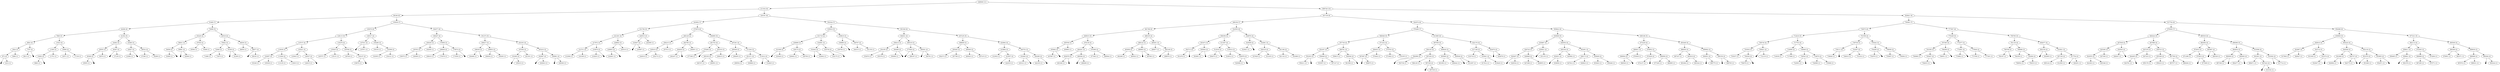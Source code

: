digraph G {
446949[label="446949 (11)"]
446949 -> 211032;
211032[label="211032 (9)"]
211032 -> 89168;
89168[label="89168 (8)"]
89168 -> 51665;
51665[label="51665 (7)"]
51665 -> 24296;
24296[label="24296 (6)"]
24296 -> 7869;
7869[label="7869 (5)"]
7869 -> 6802;
6802[label="6802 (4)"]
6802 -> 3924;
3924[label="3924 (3)"]
3924 -> 873;
873[label="873 (2)"]
NULL0 [shape=circle, fixedsize=true, width=0.15, fillcolor="black", style=filled, label=""];
873 -> NULL0;
873 -> 2212;
2212[label="2212 (1)"]
3924 -> 5686;
5686[label="5686 (1)"]
6802 -> 7707;
7707[label="7707 (2)"]
7707 -> 6813;
6813[label="6813 (1)"]
NULL1 [shape=circle, fixedsize=true, width=0.15, fillcolor="black", style=filled, label=""];
7707 -> NULL1;
7869 -> 13523;
13523[label="13523 (4)"]
13523 -> 11565;
11565[label="11565 (3)"]
11565 -> 10492;
10492[label="10492 (2)"]
10492 -> 8660;
8660[label="8660 (1)"]
NULL2 [shape=circle, fixedsize=true, width=0.15, fillcolor="black", style=filled, label=""];
10492 -> NULL2;
11565 -> 11751;
11751[label="11751 (1)"]
13523 -> 16990;
16990[label="16990 (2)"]
16990 -> 16571;
16571[label="16571 (1)"]
16990 -> 17136;
17136[label="17136 (1)"]
24296 -> 41452;
41452[label="41452 (5)"]
41452 -> 34462;
34462[label="34462 (4)"]
34462 -> 29555;
29555[label="29555 (3)"]
29555 -> 28368;
28368[label="28368 (2)"]
28368 -> 25955;
25955[label="25955 (1)"]
NULL3 [shape=circle, fixedsize=true, width=0.15, fillcolor="black", style=filled, label=""];
28368 -> NULL3;
29555 -> 30074;
30074[label="30074 (1)"]
34462 -> 36367;
36367[label="36367 (2)"]
NULL4 [shape=circle, fixedsize=true, width=0.15, fillcolor="black", style=filled, label=""];
36367 -> NULL4;
36367 -> 37129;
37129[label="37129 (1)"]
41452 -> 43460;
43460[label="43460 (3)"]
43460 -> 42827;
42827[label="42827 (2)"]
42827 -> 41884;
41884[label="41884 (1)"]
NULL5 [shape=circle, fixedsize=true, width=0.15, fillcolor="black", style=filled, label=""];
42827 -> NULL5;
43460 -> 48532;
48532[label="48532 (2)"]
48532 -> 47380;
47380[label="47380 (1)"]
48532 -> 50289;
50289[label="50289 (1)"]
51665 -> 70698;
70698[label="70698 (5)"]
70698 -> 63229;
63229[label="63229 (4)"]
63229 -> 58631;
58631[label="58631 (3)"]
58631 -> 54656;
54656[label="54656 (2)"]
54656 -> 53890;
53890[label="53890 (1)"]
NULL6 [shape=circle, fixedsize=true, width=0.15, fillcolor="black", style=filled, label=""];
54656 -> NULL6;
58631 -> 59961;
59961[label="59961 (2)"]
NULL7 [shape=circle, fixedsize=true, width=0.15, fillcolor="black", style=filled, label=""];
59961 -> NULL7;
59961 -> 62946;
62946[label="62946 (1)"]
63229 -> 67054;
67054[label="67054 (2)"]
67054 -> 65564;
65564[label="65564 (1)"]
67054 -> 70468;
70468[label="70468 (1)"]
70698 -> 82518;
82518[label="82518 (4)"]
82518 -> 75642;
75642[label="75642 (3)"]
75642 -> 72846;
72846[label="72846 (2)"]
72846 -> 71686;
71686[label="71686 (1)"]
72846 -> 73675;
73675[label="73675 (1)"]
75642 -> 76166;
76166[label="76166 (2)"]
NULL8 [shape=circle, fixedsize=true, width=0.15, fillcolor="black", style=filled, label=""];
76166 -> NULL8;
76166 -> 81409;
81409[label="81409 (1)"]
82518 -> 84930;
84930[label="84930 (3)"]
84930 -> 84654;
84654[label="84654 (1)"]
84930 -> 86977;
86977[label="86977 (2)"]
NULL9 [shape=circle, fixedsize=true, width=0.15, fillcolor="black", style=filled, label=""];
86977 -> NULL9;
86977 -> 88183;
88183[label="88183 (1)"]
89168 -> 155030;
155030[label="155030 (7)"]
155030 -> 145076;
145076[label="145076 (6)"]
145076 -> 128115;
128115[label="128115 (5)"]
128115 -> 118737;
118737[label="118737 (4)"]
118737 -> 110638;
110638[label="110638 (3)"]
110638 -> 102857;
102857[label="102857 (2)"]
102857 -> 93328;
93328[label="93328 (1)"]
102857 -> 105038;
105038[label="105038 (1)"]
110638 -> 113294;
113294[label="113294 (2)"]
113294 -> 113135;
113135[label="113135 (1)"]
113294 -> 116915;
116915[label="116915 (1)"]
118737 -> 125221;
125221[label="125221 (3)"]
125221 -> 123643;
123643[label="123643 (1)"]
125221 -> 126537;
126537[label="126537 (2)"]
126537 -> 126015;
126015[label="126015 (1)"]
NULL10 [shape=circle, fixedsize=true, width=0.15, fillcolor="black", style=filled, label=""];
126537 -> NULL10;
128115 -> 135276;
135276[label="135276 (4)"]
135276 -> 135025;
135025[label="135025 (2)"]
135025 -> 128757;
128757[label="128757 (1)"]
135025 -> 135131;
135131[label="135131 (1)"]
135276 -> 136766;
136766[label="136766 (3)"]
136766 -> 136740;
136740[label="136740 (1)"]
136766 -> 144147;
144147[label="144147 (2)"]
144147 -> 139076;
139076[label="139076 (1)"]
NULL11 [shape=circle, fixedsize=true, width=0.15, fillcolor="black", style=filled, label=""];
144147 -> NULL11;
145076 -> 149317;
149317[label="149317 (4)"]
149317 -> 147531;
147531[label="147531 (2)"]
NULL12 [shape=circle, fixedsize=true, width=0.15, fillcolor="black", style=filled, label=""];
147531 -> NULL12;
147531 -> 147971;
147971[label="147971 (1)"]
149317 -> 150280;
150280[label="150280 (3)"]
150280 -> 150103;
150103[label="150103 (1)"]
150280 -> 152598;
152598[label="152598 (2)"]
152598 -> 152505;
152505[label="152505 (1)"]
152598 -> 154121;
154121[label="154121 (1)"]
155030 -> 182077;
182077[label="182077 (6)"]
182077 -> 166247;
166247[label="166247 (4)"]
166247 -> 160430;
160430[label="160430 (3)"]
160430 -> 159783;
159783[label="159783 (2)"]
159783 -> 156570;
156570[label="156570 (1)"]
159783 -> 160090;
160090[label="160090 (1)"]
160430 -> 162045;
162045[label="162045 (1)"]
166247 -> 170958;
170958[label="170958 (3)"]
170958 -> 168648;
168648[label="168648 (2)"]
168648 -> 168410;
168410[label="168410 (1)"]
168648 -> 170478;
170478[label="170478 (1)"]
170958 -> 179074;
179074[label="179074 (2)"]
179074 -> 173556;
173556[label="173556 (1)"]
NULL13 [shape=circle, fixedsize=true, width=0.15, fillcolor="black", style=filled, label=""];
179074 -> NULL13;
182077 -> 191273;
191273[label="191273 (5)"]
191273 -> 188417;
188417[label="188417 (3)"]
188417 -> 186036;
186036[label="186036 (2)"]
186036 -> 184466;
184466[label="184466 (1)"]
NULL14 [shape=circle, fixedsize=true, width=0.15, fillcolor="black", style=filled, label=""];
186036 -> NULL14;
188417 -> 189653;
189653[label="189653 (2)"]
189653 -> 189454;
189454[label="189454 (1)"]
189653 -> 190283;
190283[label="190283 (1)"]
191273 -> 202353;
202353[label="202353 (4)"]
202353 -> 197050;
197050[label="197050 (3)"]
197050 -> 191800;
191800[label="191800 (2)"]
NULL15 [shape=circle, fixedsize=true, width=0.15, fillcolor="black", style=filled, label=""];
191800 -> NULL15;
191800 -> 195410;
195410[label="195410 (1)"]
197050 -> 201301;
201301[label="201301 (1)"]
202353 -> 203233;
203233[label="203233 (3)"]
203233 -> 202907;
202907[label="202907 (2)"]
NULL16 [shape=circle, fixedsize=true, width=0.15, fillcolor="black", style=filled, label=""];
202907 -> NULL16;
202907 -> 202943;
202943[label="202943 (1)"]
203233 -> 206961;
206961[label="206961 (2)"]
NULL17 [shape=circle, fixedsize=true, width=0.15, fillcolor="black", style=filled, label=""];
206961 -> NULL17;
206961 -> 208300;
208300[label="208300 (1)"]
211032 -> 320161;
320161[label="320161 (8)"]
320161 -> 243952;
243952[label="243952 (7)"]
243952 -> 231790;
231790[label="231790 (5)"]
231790 -> 221291;
221291[label="221291 (4)"]
221291 -> 217972;
217972[label="217972 (3)"]
217972 -> 212731;
212731[label="212731 (2)"]
212731 -> 212084;
212084[label="212084 (1)"]
212731 -> 216189;
216189[label="216189 (1)"]
217972 -> 219076;
219076[label="219076 (2)"]
219076 -> 218203;
218203[label="218203 (1)"]
NULL18 [shape=circle, fixedsize=true, width=0.15, fillcolor="black", style=filled, label=""];
219076 -> NULL18;
221291 -> 228802;
228802[label="228802 (3)"]
228802 -> 228603;
228603[label="228603 (2)"]
228603 -> 224401;
224401[label="224401 (1)"]
NULL19 [shape=circle, fixedsize=true, width=0.15, fillcolor="black", style=filled, label=""];
228603 -> NULL19;
228802 -> 229310;
229310[label="229310 (1)"]
231790 -> 240515;
240515[label="240515 (3)"]
240515 -> 232647;
232647[label="232647 (2)"]
NULL20 [shape=circle, fixedsize=true, width=0.15, fillcolor="black", style=filled, label=""];
232647 -> NULL20;
232647 -> 239587;
239587[label="239587 (1)"]
240515 -> 242585;
242585[label="242585 (1)"]
243952 -> 275676;
275676[label="275676 (6)"]
275676 -> 260129;
260129[label="260129 (4)"]
260129 -> 256215;
256215[label="256215 (3)"]
256215 -> 245619;
245619[label="245619 (2)"]
245619 -> 244016;
244016[label="244016 (1)"]
245619 -> 254172;
254172[label="254172 (1)"]
256215 -> 257513;
257513[label="257513 (1)"]
260129 -> 262785;
262785[label="262785 (3)"]
262785 -> 262620;
262620[label="262620 (2)"]
262620 -> 262247;
262247[label="262247 (1)"]
NULL21 [shape=circle, fixedsize=true, width=0.15, fillcolor="black", style=filled, label=""];
262620 -> NULL21;
262785 -> 264651;
264651[label="264651 (1)"]
275676 -> 294965;
294965[label="294965 (5)"]
294965 -> 281703;
281703[label="281703 (4)"]
281703 -> 279282;
279282[label="279282 (2)"]
279282 -> 277368;
277368[label="277368 (1)"]
NULL22 [shape=circle, fixedsize=true, width=0.15, fillcolor="black", style=filled, label=""];
279282 -> NULL22;
281703 -> 291616;
291616[label="291616 (3)"]
291616 -> 285330;
285330[label="285330 (2)"]
285330 -> 282747;
282747[label="282747 (1)"]
285330 -> 290951;
290951[label="290951 (1)"]
291616 -> 294015;
294015[label="294015 (1)"]
294965 -> 297291;
297291[label="297291 (4)"]
297291 -> 295049;
295049[label="295049 (2)"]
NULL23 [shape=circle, fixedsize=true, width=0.15, fillcolor="black", style=filled, label=""];
295049 -> NULL23;
295049 -> 296495;
296495[label="296495 (1)"]
297291 -> 311244;
311244[label="311244 (3)"]
311244 -> 301271;
301271[label="301271 (2)"]
301271 -> 299554;
299554[label="299554 (1)"]
301271 -> 309686;
309686[label="309686 (1)"]
311244 -> 313412;
313412[label="313412 (2)"]
NULL24 [shape=circle, fixedsize=true, width=0.15, fillcolor="black", style=filled, label=""];
313412 -> NULL24;
313412 -> 314625;
314625[label="314625 (1)"]
320161 -> 352324;
352324[label="352324 (7)"]
352324 -> 335816;
335816[label="335816 (5)"]
335816 -> 331719;
331719[label="331719 (4)"]
331719 -> 326899;
326899[label="326899 (3)"]
326899 -> 321008;
321008[label="321008 (2)"]
NULL25 [shape=circle, fixedsize=true, width=0.15, fillcolor="black", style=filled, label=""];
321008 -> NULL25;
321008 -> 325420;
325420[label="325420 (1)"]
326899 -> 329174;
329174[label="329174 (2)"]
329174 -> 328402;
328402[label="328402 (1)"]
329174 -> 329706;
329706[label="329706 (1)"]
331719 -> 334091;
334091[label="334091 (3)"]
334091 -> 332442;
332442[label="332442 (2)"]
NULL26 [shape=circle, fixedsize=true, width=0.15, fillcolor="black", style=filled, label=""];
332442 -> NULL26;
332442 -> 332642;
332642[label="332642 (1)"]
334091 -> 334730;
334730[label="334730 (2)"]
334730 -> 334175;
334175[label="334175 (1)"]
NULL27 [shape=circle, fixedsize=true, width=0.15, fillcolor="black", style=filled, label=""];
334730 -> NULL27;
335816 -> 339819;
339819[label="339819 (3)"]
339819 -> 338990;
338990[label="338990 (2)"]
338990 -> 336704;
336704[label="336704 (1)"]
NULL28 [shape=circle, fixedsize=true, width=0.15, fillcolor="black", style=filled, label=""];
338990 -> NULL28;
339819 -> 348707;
348707[label="348707 (2)"]
348707 -> 344315;
344315[label="344315 (1)"]
348707 -> 351150;
351150[label="351150 (1)"]
352324 -> 391549;
391549[label="391549 (6)"]
391549 -> 364631;
364631[label="364631 (4)"]
364631 -> 358414;
358414[label="358414 (3)"]
358414 -> 354185;
354185[label="354185 (2)"]
354185 -> 353674;
353674[label="353674 (1)"]
354185 -> 355378;
355378[label="355378 (1)"]
358414 -> 364480;
364480[label="364480 (2)"]
364480 -> 359089;
359089[label="359089 (1)"]
NULL29 [shape=circle, fixedsize=true, width=0.15, fillcolor="black", style=filled, label=""];
364480 -> NULL29;
364631 -> 389319;
389319[label="389319 (3)"]
389319 -> 377640;
377640[label="377640 (2)"]
NULL30 [shape=circle, fixedsize=true, width=0.15, fillcolor="black", style=filled, label=""];
377640 -> NULL30;
377640 -> 389197;
389197[label="389197 (1)"]
389319 -> 389361;
389361[label="389361 (2)"]
NULL31 [shape=circle, fixedsize=true, width=0.15, fillcolor="black", style=filled, label=""];
389361 -> NULL31;
389361 -> 390761;
390761[label="390761 (1)"]
391549 -> 407235;
407235[label="407235 (5)"]
407235 -> 398609;
398609[label="398609 (3)"]
398609 -> 395262;
395262[label="395262 (2)"]
395262 -> 392273;
392273[label="392273 (1)"]
395262 -> 397788;
397788[label="397788 (1)"]
398609 -> 406040;
406040[label="406040 (2)"]
406040 -> 400023;
400023[label="400023 (1)"]
406040 -> 407215;
407215[label="407215 (1)"]
407235 -> 424964;
424964[label="424964 (4)"]
424964 -> 415864;
415864[label="415864 (3)"]
415864 -> 412932;
412932[label="412932 (1)"]
415864 -> 419557;
419557[label="419557 (2)"]
NULL32 [shape=circle, fixedsize=true, width=0.15, fillcolor="black", style=filled, label=""];
419557 -> NULL32;
419557 -> 422019;
422019[label="422019 (1)"]
424964 -> 440753;
440753[label="440753 (3)"]
440753 -> 432483;
432483[label="432483 (2)"]
432483 -> 430121;
430121[label="430121 (1)"]
NULL33 [shape=circle, fixedsize=true, width=0.15, fillcolor="black", style=filled, label=""];
432483 -> NULL33;
440753 -> 444280;
444280[label="444280 (2)"]
444280 -> 442193;
442193[label="442193 (1)"]
NULL34 [shape=circle, fixedsize=true, width=0.15, fillcolor="black", style=filled, label=""];
444280 -> NULL34;
446949 -> 699728;
699728[label="699728 (10)"]
699728 -> 547136;
547136[label="547136 (9)"]
547136 -> 499156;
499156[label="499156 (7)"]
499156 -> 481788;
481788[label="481788 (6)"]
481788 -> 460915;
460915[label="460915 (5)"]
460915 -> 459769;
459769[label="459769 (3)"]
459769 -> 455662;
455662[label="455662 (2)"]
455662 -> 447667;
447667[label="447667 (1)"]
NULL35 [shape=circle, fixedsize=true, width=0.15, fillcolor="black", style=filled, label=""];
455662 -> NULL35;
459769 -> 459983;
459983[label="459983 (1)"]
460915 -> 476138;
476138[label="476138 (4)"]
476138 -> 464241;
464241[label="464241 (3)"]
464241 -> 463678;
463678[label="463678 (2)"]
463678 -> 463348;
463348[label="463348 (1)"]
NULL36 [shape=circle, fixedsize=true, width=0.15, fillcolor="black", style=filled, label=""];
463678 -> NULL36;
464241 -> 468384;
468384[label="468384 (2)"]
NULL37 [shape=circle, fixedsize=true, width=0.15, fillcolor="black", style=filled, label=""];
468384 -> NULL37;
468384 -> 468490;
468490[label="468490 (1)"]
476138 -> 478389;
478389[label="478389 (2)"]
478389 -> 477492;
477492[label="477492 (1)"]
478389 -> 480944;
480944[label="480944 (1)"]
481788 -> 488105;
488105[label="488105 (4)"]
488105 -> 486122;
486122[label="486122 (3)"]
486122 -> 483856;
483856[label="483856 (2)"]
483856 -> 482266;
482266[label="482266 (1)"]
483856 -> 485022;
485022[label="485022 (1)"]
486122 -> 486983;
486983[label="486983 (2)"]
NULL38 [shape=circle, fixedsize=true, width=0.15, fillcolor="black", style=filled, label=""];
486983 -> NULL38;
486983 -> 487063;
487063[label="487063 (1)"]
488105 -> 490451;
490451[label="490451 (3)"]
490451 -> 489677;
489677[label="489677 (1)"]
490451 -> 492148;
492148[label="492148 (2)"]
NULL39 [shape=circle, fixedsize=true, width=0.15, fillcolor="black", style=filled, label=""];
492148 -> NULL39;
492148 -> 498976;
498976[label="498976 (1)"]
499156 -> 522550;
522550[label="522550 (6)"]
522550 -> 506359;
506359[label="506359 (5)"]
506359 -> 503473;
503473[label="503473 (3)"]
503473 -> 502713;
502713[label="502713 (2)"]
502713 -> 501476;
501476[label="501476 (1)"]
NULL40 [shape=circle, fixedsize=true, width=0.15, fillcolor="black", style=filled, label=""];
502713 -> NULL40;
503473 -> 505944;
505944[label="505944 (2)"]
505944 -> 503691;
503691[label="503691 (1)"]
NULL41 [shape=circle, fixedsize=true, width=0.15, fillcolor="black", style=filled, label=""];
505944 -> NULL41;
506359 -> 513307;
513307[label="513307 (4)"]
513307 -> 512534;
512534[label="512534 (2)"]
512534 -> 506475;
506475[label="506475 (1)"]
NULL42 [shape=circle, fixedsize=true, width=0.15, fillcolor="black", style=filled, label=""];
512534 -> NULL42;
513307 -> 519014;
519014[label="519014 (3)"]
519014 -> 516912;
516912[label="516912 (1)"]
519014 -> 520978;
520978[label="520978 (2)"]
520978 -> 520088;
520088[label="520088 (1)"]
NULL43 [shape=circle, fixedsize=true, width=0.15, fillcolor="black", style=filled, label=""];
520978 -> NULL43;
522550 -> 526976;
526976[label="526976 (4)"]
526976 -> 525009;
525009[label="525009 (2)"]
525009 -> 523821;
523821[label="523821 (1)"]
NULL44 [shape=circle, fixedsize=true, width=0.15, fillcolor="black", style=filled, label=""];
525009 -> NULL44;
526976 -> 532061;
532061[label="532061 (3)"]
532061 -> 529125;
529125[label="529125 (2)"]
529125 -> 527629;
527629[label="527629 (1)"]
529125 -> 531435;
531435[label="531435 (1)"]
532061 -> 541166;
541166[label="541166 (2)"]
541166 -> 541132;
541132[label="541132 (1)"]
541166 -> 543488;
543488[label="543488 (1)"]
547136 -> 624574;
624574[label="624574 (8)"]
624574 -> 576280;
576280[label="576280 (7)"]
576280 -> 566048;
566048[label="566048 (5)"]
566048 -> 557736;
557736[label="557736 (4)"]
557736 -> 552307;
552307[label="552307 (3)"]
552307 -> 552303;
552303[label="552303 (2)"]
552303 -> 550211;
550211[label="550211 (1)"]
NULL45 [shape=circle, fixedsize=true, width=0.15, fillcolor="black", style=filled, label=""];
552303 -> NULL45;
552307 -> 556649;
556649[label="556649 (2)"]
556649 -> 553557;
553557[label="553557 (1)"]
556649 -> 557127;
557127[label="557127 (1)"]
557736 -> 560791;
560791[label="560791 (3)"]
560791 -> 559615;
559615[label="559615 (1)"]
560791 -> 564546;
564546[label="564546 (2)"]
564546 -> 561508;
561508[label="561508 (1)"]
NULL46 [shape=circle, fixedsize=true, width=0.15, fillcolor="black", style=filled, label=""];
564546 -> NULL46;
566048 -> 571432;
571432[label="571432 (4)"]
571432 -> 569453;
569453[label="569453 (3)"]
569453 -> 567087;
567087[label="567087 (2)"]
NULL47 [shape=circle, fixedsize=true, width=0.15, fillcolor="black", style=filled, label=""];
567087 -> NULL47;
567087 -> 568875;
568875[label="568875 (1)"]
569453 -> 570442;
570442[label="570442 (1)"]
571432 -> 575763;
575763[label="575763 (2)"]
575763 -> 571662;
571662[label="571662 (1)"]
575763 -> 576105;
576105[label="576105 (1)"]
576280 -> 613085;
613085[label="613085 (6)"]
613085 -> 587559;
587559[label="587559 (5)"]
587559 -> 584145;
584145[label="584145 (4)"]
584145 -> 582996;
582996[label="582996 (2)"]
NULL48 [shape=circle, fixedsize=true, width=0.15, fillcolor="black", style=filled, label=""];
582996 -> NULL48;
582996 -> 583738;
583738[label="583738 (1)"]
584145 -> 587236;
587236[label="587236 (3)"]
587236 -> 586129;
586129[label="586129 (1)"]
587236 -> 587338;
587338[label="587338 (2)"]
NULL49 [shape=circle, fixedsize=true, width=0.15, fillcolor="black", style=filled, label=""];
587338 -> NULL49;
587338 -> 587538;
587538[label="587538 (1)"]
587559 -> 606626;
606626[label="606626 (3)"]
606626 -> 605990;
605990[label="605990 (2)"]
605990 -> 601093;
601093[label="601093 (1)"]
605990 -> 606442;
606442[label="606442 (1)"]
606626 -> 609548;
609548[label="609548 (2)"]
NULL50 [shape=circle, fixedsize=true, width=0.15, fillcolor="black", style=filled, label=""];
609548 -> NULL50;
609548 -> 612367;
612367[label="612367 (1)"]
613085 -> 622176;
622176[label="622176 (4)"]
622176 -> 617148;
617148[label="617148 (3)"]
617148 -> 616718;
616718[label="616718 (1)"]
617148 -> 618041;
618041[label="618041 (2)"]
618041 -> 617612;
617612[label="617612 (1)"]
618041 -> 619420;
619420[label="619420 (1)"]
622176 -> 624070;
624070[label="624070 (2)"]
NULL51 [shape=circle, fixedsize=true, width=0.15, fillcolor="black", style=filled, label=""];
624070 -> NULL51;
624070 -> 624078;
624078[label="624078 (1)"]
624574 -> 659822;
659822[label="659822 (6)"]
659822 -> 636949;
636949[label="636949 (5)"]
636949 -> 630867;
630867[label="630867 (4)"]
630867 -> 626724;
626724[label="626724 (3)"]
626724 -> 626267;
626267[label="626267 (2)"]
NULL52 [shape=circle, fixedsize=true, width=0.15, fillcolor="black", style=filled, label=""];
626267 -> NULL52;
626267 -> 626534;
626534[label="626534 (1)"]
626724 -> 628668;
628668[label="628668 (2)"]
628668 -> 627298;
627298[label="627298 (1)"]
628668 -> 629855;
629855[label="629855 (1)"]
630867 -> 630921;
630921[label="630921 (2)"]
NULL53 [shape=circle, fixedsize=true, width=0.15, fillcolor="black", style=filled, label=""];
630921 -> NULL53;
630921 -> 631153;
631153[label="631153 (1)"]
636949 -> 646554;
646554[label="646554 (4)"]
646554 -> 645164;
645164[label="645164 (3)"]
645164 -> 639251;
639251[label="639251 (2)"]
NULL54 [shape=circle, fixedsize=true, width=0.15, fillcolor="black", style=filled, label=""];
639251 -> NULL54;
639251 -> 639658;
639658[label="639658 (1)"]
645164 -> 645962;
645962[label="645962 (1)"]
646554 -> 652491;
652491[label="652491 (3)"]
652491 -> 648173;
648173[label="648173 (2)"]
648173 -> 647812;
647812[label="647812 (1)"]
648173 -> 649623;
649623[label="649623 (1)"]
652491 -> 659409;
659409[label="659409 (2)"]
659409 -> 653643;
653643[label="653643 (1)"]
659409 -> 659446;
659446[label="659446 (1)"]
659822 -> 685186;
685186[label="685186 (5)"]
685186 -> 673229;
673229[label="673229 (4)"]
673229 -> 669831;
669831[label="669831 (3)"]
669831 -> 666904;
666904[label="666904 (2)"]
666904 -> 666540;
666540[label="666540 (1)"]
NULL55 [shape=circle, fixedsize=true, width=0.15, fillcolor="black", style=filled, label=""];
666904 -> NULL55;
669831 -> 670638;
670638[label="670638 (1)"]
673229 -> 676952;
676952[label="676952 (3)"]
676952 -> 674529;
674529[label="674529 (2)"]
674529 -> 674127;
674127[label="674127 (1)"]
NULL56 [shape=circle, fixedsize=true, width=0.15, fillcolor="black", style=filled, label=""];
674529 -> NULL56;
676952 -> 680856;
680856[label="680856 (2)"]
680856 -> 677200;
677200[label="677200 (1)"]
680856 -> 680895;
680895[label="680895 (1)"]
685186 -> 693448;
693448[label="693448 (4)"]
693448 -> 688450;
688450[label="688450 (3)"]
688450 -> 687327;
687327[label="687327 (1)"]
688450 -> 693019;
693019[label="693019 (2)"]
693019 -> 691664;
691664[label="691664 (1)"]
693019 -> 693324;
693324[label="693324 (1)"]
693448 -> 699082;
699082[label="699082 (3)"]
699082 -> 694501;
694501[label="694501 (2)"]
NULL57 [shape=circle, fixedsize=true, width=0.15, fillcolor="black", style=filled, label=""];
694501 -> NULL57;
694501 -> 695775;
695775[label="695775 (1)"]
699082 -> 699156;
699156[label="699156 (2)"]
NULL58 [shape=circle, fixedsize=true, width=0.15, fillcolor="black", style=filled, label=""];
699156 -> NULL58;
699156 -> 699705;
699705[label="699705 (1)"]
699728 -> 820821;
820821[label="820821 (9)"]
820821 -> 759381;
759381[label="759381 (7)"]
759381 -> 738575;
738575[label="738575 (6)"]
738575 -> 714416;
714416[label="714416 (5)"]
714416 -> 708730;
708730[label="708730 (4)"]
708730 -> 703934;
703934[label="703934 (3)"]
703934 -> 703037;
703037[label="703037 (1)"]
703934 -> 706304;
706304[label="706304 (2)"]
706304 -> 706079;
706079[label="706079 (1)"]
NULL59 [shape=circle, fixedsize=true, width=0.15, fillcolor="black", style=filled, label=""];
706304 -> NULL59;
708730 -> 709421;
709421[label="709421 (2)"]
NULL60 [shape=circle, fixedsize=true, width=0.15, fillcolor="black", style=filled, label=""];
709421 -> NULL60;
709421 -> 712119;
712119[label="712119 (1)"]
714416 -> 717753;
717753[label="717753 (4)"]
717753 -> 716090;
716090[label="716090 (2)"]
716090 -> 716038;
716038[label="716038 (1)"]
716090 -> 717068;
717068[label="717068 (1)"]
717753 -> 726649;
726649[label="726649 (3)"]
726649 -> 726543;
726543[label="726543 (2)"]
726543 -> 724583;
724583[label="724583 (1)"]
NULL61 [shape=circle, fixedsize=true, width=0.15, fillcolor="black", style=filled, label=""];
726543 -> NULL61;
726649 -> 734879;
734879[label="734879 (2)"]
734879 -> 726996;
726996[label="726996 (1)"]
734879 -> 735088;
735088[label="735088 (1)"]
738575 -> 751558;
751558[label="751558 (4)"]
751558 -> 739738;
739738[label="739738 (3)"]
739738 -> 739111;
739111[label="739111 (2)"]
739111 -> 738626;
738626[label="738626 (1)"]
NULL62 [shape=circle, fixedsize=true, width=0.15, fillcolor="black", style=filled, label=""];
739111 -> NULL62;
739738 -> 743207;
743207[label="743207 (2)"]
743207 -> 740610;
740610[label="740610 (1)"]
743207 -> 751232;
751232[label="751232 (1)"]
751558 -> 755442;
755442[label="755442 (3)"]
755442 -> 754285;
754285[label="754285 (2)"]
754285 -> 752979;
752979[label="752979 (1)"]
NULL63 [shape=circle, fixedsize=true, width=0.15, fillcolor="black", style=filled, label=""];
754285 -> NULL63;
755442 -> 758008;
758008[label="758008 (2)"]
758008 -> 755697;
755697[label="755697 (1)"]
758008 -> 759264;
759264[label="759264 (1)"]
759381 -> 777907;
777907[label="777907 (6)"]
777907 -> 770249;
770249[label="770249 (5)"]
770249 -> 767365;
767365[label="767365 (4)"]
767365 -> 763358;
763358[label="763358 (3)"]
763358 -> 760666;
760666[label="760666 (1)"]
763358 -> 765407;
765407[label="765407 (2)"]
765407 -> 764633;
764633[label="764633 (1)"]
NULL64 [shape=circle, fixedsize=true, width=0.15, fillcolor="black", style=filled, label=""];
765407 -> NULL64;
767365 -> 768298;
768298[label="768298 (2)"]
768298 -> 768051;
768051[label="768051 (1)"]
NULL65 [shape=circle, fixedsize=true, width=0.15, fillcolor="black", style=filled, label=""];
768298 -> NULL65;
770249 -> 772577;
772577[label="772577 (3)"]
772577 -> 772081;
772081[label="772081 (2)"]
772081 -> 770862;
770862[label="770862 (1)"]
NULL66 [shape=circle, fixedsize=true, width=0.15, fillcolor="black", style=filled, label=""];
772081 -> NULL66;
772577 -> 775926;
775926[label="775926 (2)"]
775926 -> 773798;
773798[label="773798 (1)"]
775926 -> 777401;
777401[label="777401 (1)"]
777907 -> 795785;
795785[label="795785 (5)"]
795785 -> 781130;
781130[label="781130 (4)"]
781130 -> 780708;
780708[label="780708 (2)"]
780708 -> 780197;
780197[label="780197 (1)"]
NULL67 [shape=circle, fixedsize=true, width=0.15, fillcolor="black", style=filled, label=""];
780708 -> NULL67;
781130 -> 786966;
786966[label="786966 (3)"]
786966 -> 784359;
784359[label="784359 (1)"]
786966 -> 792494;
792494[label="792494 (2)"]
792494 -> 788954;
788954[label="788954 (1)"]
792494 -> 794515;
794515[label="794515 (1)"]
795785 -> 804077;
804077[label="804077 (4)"]
804077 -> 802150;
802150[label="802150 (2)"]
NULL68 [shape=circle, fixedsize=true, width=0.15, fillcolor="black", style=filled, label=""];
802150 -> NULL68;
802150 -> 803805;
803805[label="803805 (1)"]
804077 -> 814921;
814921[label="814921 (3)"]
814921 -> 807100;
807100[label="807100 (2)"]
807100 -> 805124;
805124[label="805124 (1)"]
807100 -> 812583;
812583[label="812583 (1)"]
814921 -> 817754;
817754[label="817754 (2)"]
NULL69 [shape=circle, fixedsize=true, width=0.15, fillcolor="black", style=filled, label=""];
817754 -> NULL69;
817754 -> 820251;
820251[label="820251 (1)"]
820821 -> 917754;
917754[label="917754 (8)"]
917754 -> 870045;
870045[label="870045 (7)"]
870045 -> 840224;
840224[label="840224 (5)"]
840224 -> 827838;
827838[label="827838 (4)"]
827838 -> 825360;
825360[label="825360 (3)"]
825360 -> 824555;
824555[label="824555 (2)"]
824555 -> 824363;
824363[label="824363 (1)"]
824555 -> 825346;
825346[label="825346 (1)"]
825360 -> 827300;
827300[label="827300 (1)"]
827838 -> 830543;
830543[label="830543 (2)"]
830543 -> 828247;
828247[label="828247 (1)"]
NULL70 [shape=circle, fixedsize=true, width=0.15, fillcolor="black", style=filled, label=""];
830543 -> NULL70;
840224 -> 847888;
847888[label="847888 (4)"]
847888 -> 847276;
847276[label="847276 (3)"]
847276 -> 844405;
844405[label="844405 (2)"]
844405 -> 843781;
843781[label="843781 (1)"]
NULL71 [shape=circle, fixedsize=true, width=0.15, fillcolor="black", style=filled, label=""];
844405 -> NULL71;
847276 -> 847323;
847323[label="847323 (1)"]
847888 -> 859723;
859723[label="859723 (3)"]
859723 -> 855398;
855398[label="855398 (2)"]
855398 -> 855178;
855178[label="855178 (1)"]
855398 -> 859233;
859233[label="859233 (1)"]
859723 -> 867769;
867769[label="867769 (2)"]
867769 -> 867577;
867577[label="867577 (1)"]
867769 -> 869294;
869294[label="869294 (1)"]
870045 -> 885530;
885530[label="885530 (6)"]
885530 -> 882094;
882094[label="882094 (4)"]
882094 -> 872933;
872933[label="872933 (3)"]
872933 -> 871298;
871298[label="871298 (1)"]
872933 -> 875833;
875833[label="875833 (2)"]
NULL72 [shape=circle, fixedsize=true, width=0.15, fillcolor="black", style=filled, label=""];
875833 -> NULL72;
875833 -> 877699;
877699[label="877699 (1)"]
882094 -> 883967;
883967[label="883967 (2)"]
NULL73 [shape=circle, fixedsize=true, width=0.15, fillcolor="black", style=filled, label=""];
883967 -> NULL73;
883967 -> 885320;
885320[label="885320 (1)"]
885530 -> 896096;
896096[label="896096 (5)"]
896096 -> 892834;
892834[label="892834 (3)"]
892834 -> 890909;
890909[label="890909 (2)"]
890909 -> 887308;
887308[label="887308 (1)"]
NULL74 [shape=circle, fixedsize=true, width=0.15, fillcolor="black", style=filled, label=""];
890909 -> NULL74;
892834 -> 895600;
895600[label="895600 (2)"]
895600 -> 894277;
894277[label="894277 (1)"]
NULL75 [shape=circle, fixedsize=true, width=0.15, fillcolor="black", style=filled, label=""];
895600 -> NULL75;
896096 -> 910596;
910596[label="910596 (4)"]
910596 -> 901601;
901601[label="901601 (3)"]
901601 -> 898471;
898471[label="898471 (1)"]
901601 -> 907422;
907422[label="907422 (2)"]
NULL76 [shape=circle, fixedsize=true, width=0.15, fillcolor="black", style=filled, label=""];
907422 -> NULL76;
907422 -> 910192;
910192[label="910192 (1)"]
910596 -> 916382;
916382[label="916382 (2)"]
NULL77 [shape=circle, fixedsize=true, width=0.15, fillcolor="black", style=filled, label=""];
916382 -> NULL77;
916382 -> 917714;
917714[label="917714 (1)"]
917754 -> 954088;
954088[label="954088 (6)"]
954088 -> 939909;
939909[label="939909 (5)"]
939909 -> 928016;
928016[label="928016 (4)"]
928016 -> 922887;
922887[label="922887 (2)"]
922887 -> 917804;
917804[label="917804 (1)"]
922887 -> 926027;
926027[label="926027 (1)"]
928016 -> 932714;
932714[label="932714 (3)"]
932714 -> 931545;
931545[label="931545 (1)"]
932714 -> 933374;
933374[label="933374 (2)"]
933374 -> 932947;
932947[label="932947 (1)"]
NULL78 [shape=circle, fixedsize=true, width=0.15, fillcolor="black", style=filled, label=""];
933374 -> NULL78;
939909 -> 950224;
950224[label="950224 (4)"]
950224 -> 944548;
944548[label="944548 (3)"]
944548 -> 941668;
941668[label="941668 (2)"]
941668 -> 940894;
940894[label="940894 (1)"]
NULL79 [shape=circle, fixedsize=true, width=0.15, fillcolor="black", style=filled, label=""];
941668 -> NULL79;
944548 -> 945737;
945737[label="945737 (2)"]
945737 -> 944775;
944775[label="944775 (1)"]
NULL80 [shape=circle, fixedsize=true, width=0.15, fillcolor="black", style=filled, label=""];
945737 -> NULL80;
950224 -> 952130;
952130[label="952130 (3)"]
952130 -> 951070;
951070[label="951070 (2)"]
NULL81 [shape=circle, fixedsize=true, width=0.15, fillcolor="black", style=filled, label=""];
951070 -> NULL81;
951070 -> 951660;
951660[label="951660 (1)"]
952130 -> 953805;
953805[label="953805 (2)"]
953805 -> 952871;
952871[label="952871 (1)"]
NULL82 [shape=circle, fixedsize=true, width=0.15, fillcolor="black", style=filled, label=""];
953805 -> NULL82;
954088 -> 977231;
977231[label="977231 (5)"]
977231 -> 962114;
962114[label="962114 (4)"]
962114 -> 958811;
958811[label="958811 (3)"]
958811 -> 958485;
958485[label="958485 (1)"]
958811 -> 959841;
959841[label="959841 (2)"]
NULL83 [shape=circle, fixedsize=true, width=0.15, fillcolor="black", style=filled, label=""];
959841 -> NULL83;
959841 -> 961076;
961076[label="961076 (1)"]
962114 -> 972045;
972045[label="972045 (3)"]
972045 -> 969898;
969898[label="969898 (2)"]
969898 -> 967285;
967285[label="967285 (1)"]
969898 -> 970771;
970771[label="970771 (1)"]
972045 -> 974264;
974264[label="974264 (1)"]
977231 -> 985509;
985509[label="985509 (4)"]
985509 -> 980369;
980369[label="980369 (2)"]
980369 -> 979951;
979951[label="979951 (1)"]
980369 -> 983371;
983371[label="983371 (1)"]
985509 -> 989939;
989939[label="989939 (3)"]
989939 -> 988088;
988088[label="988088 (2)"]
988088 -> 987874;
987874[label="987874 (1)"]
988088 -> 989031;
989031[label="989031 (1)"]
989939 -> 990284;
990284[label="990284 (2)"]
NULL84 [shape=circle, fixedsize=true, width=0.15, fillcolor="black", style=filled, label=""];
990284 -> NULL84;
990284 -> 993224;
993224[label="993224 (1)"]
}

